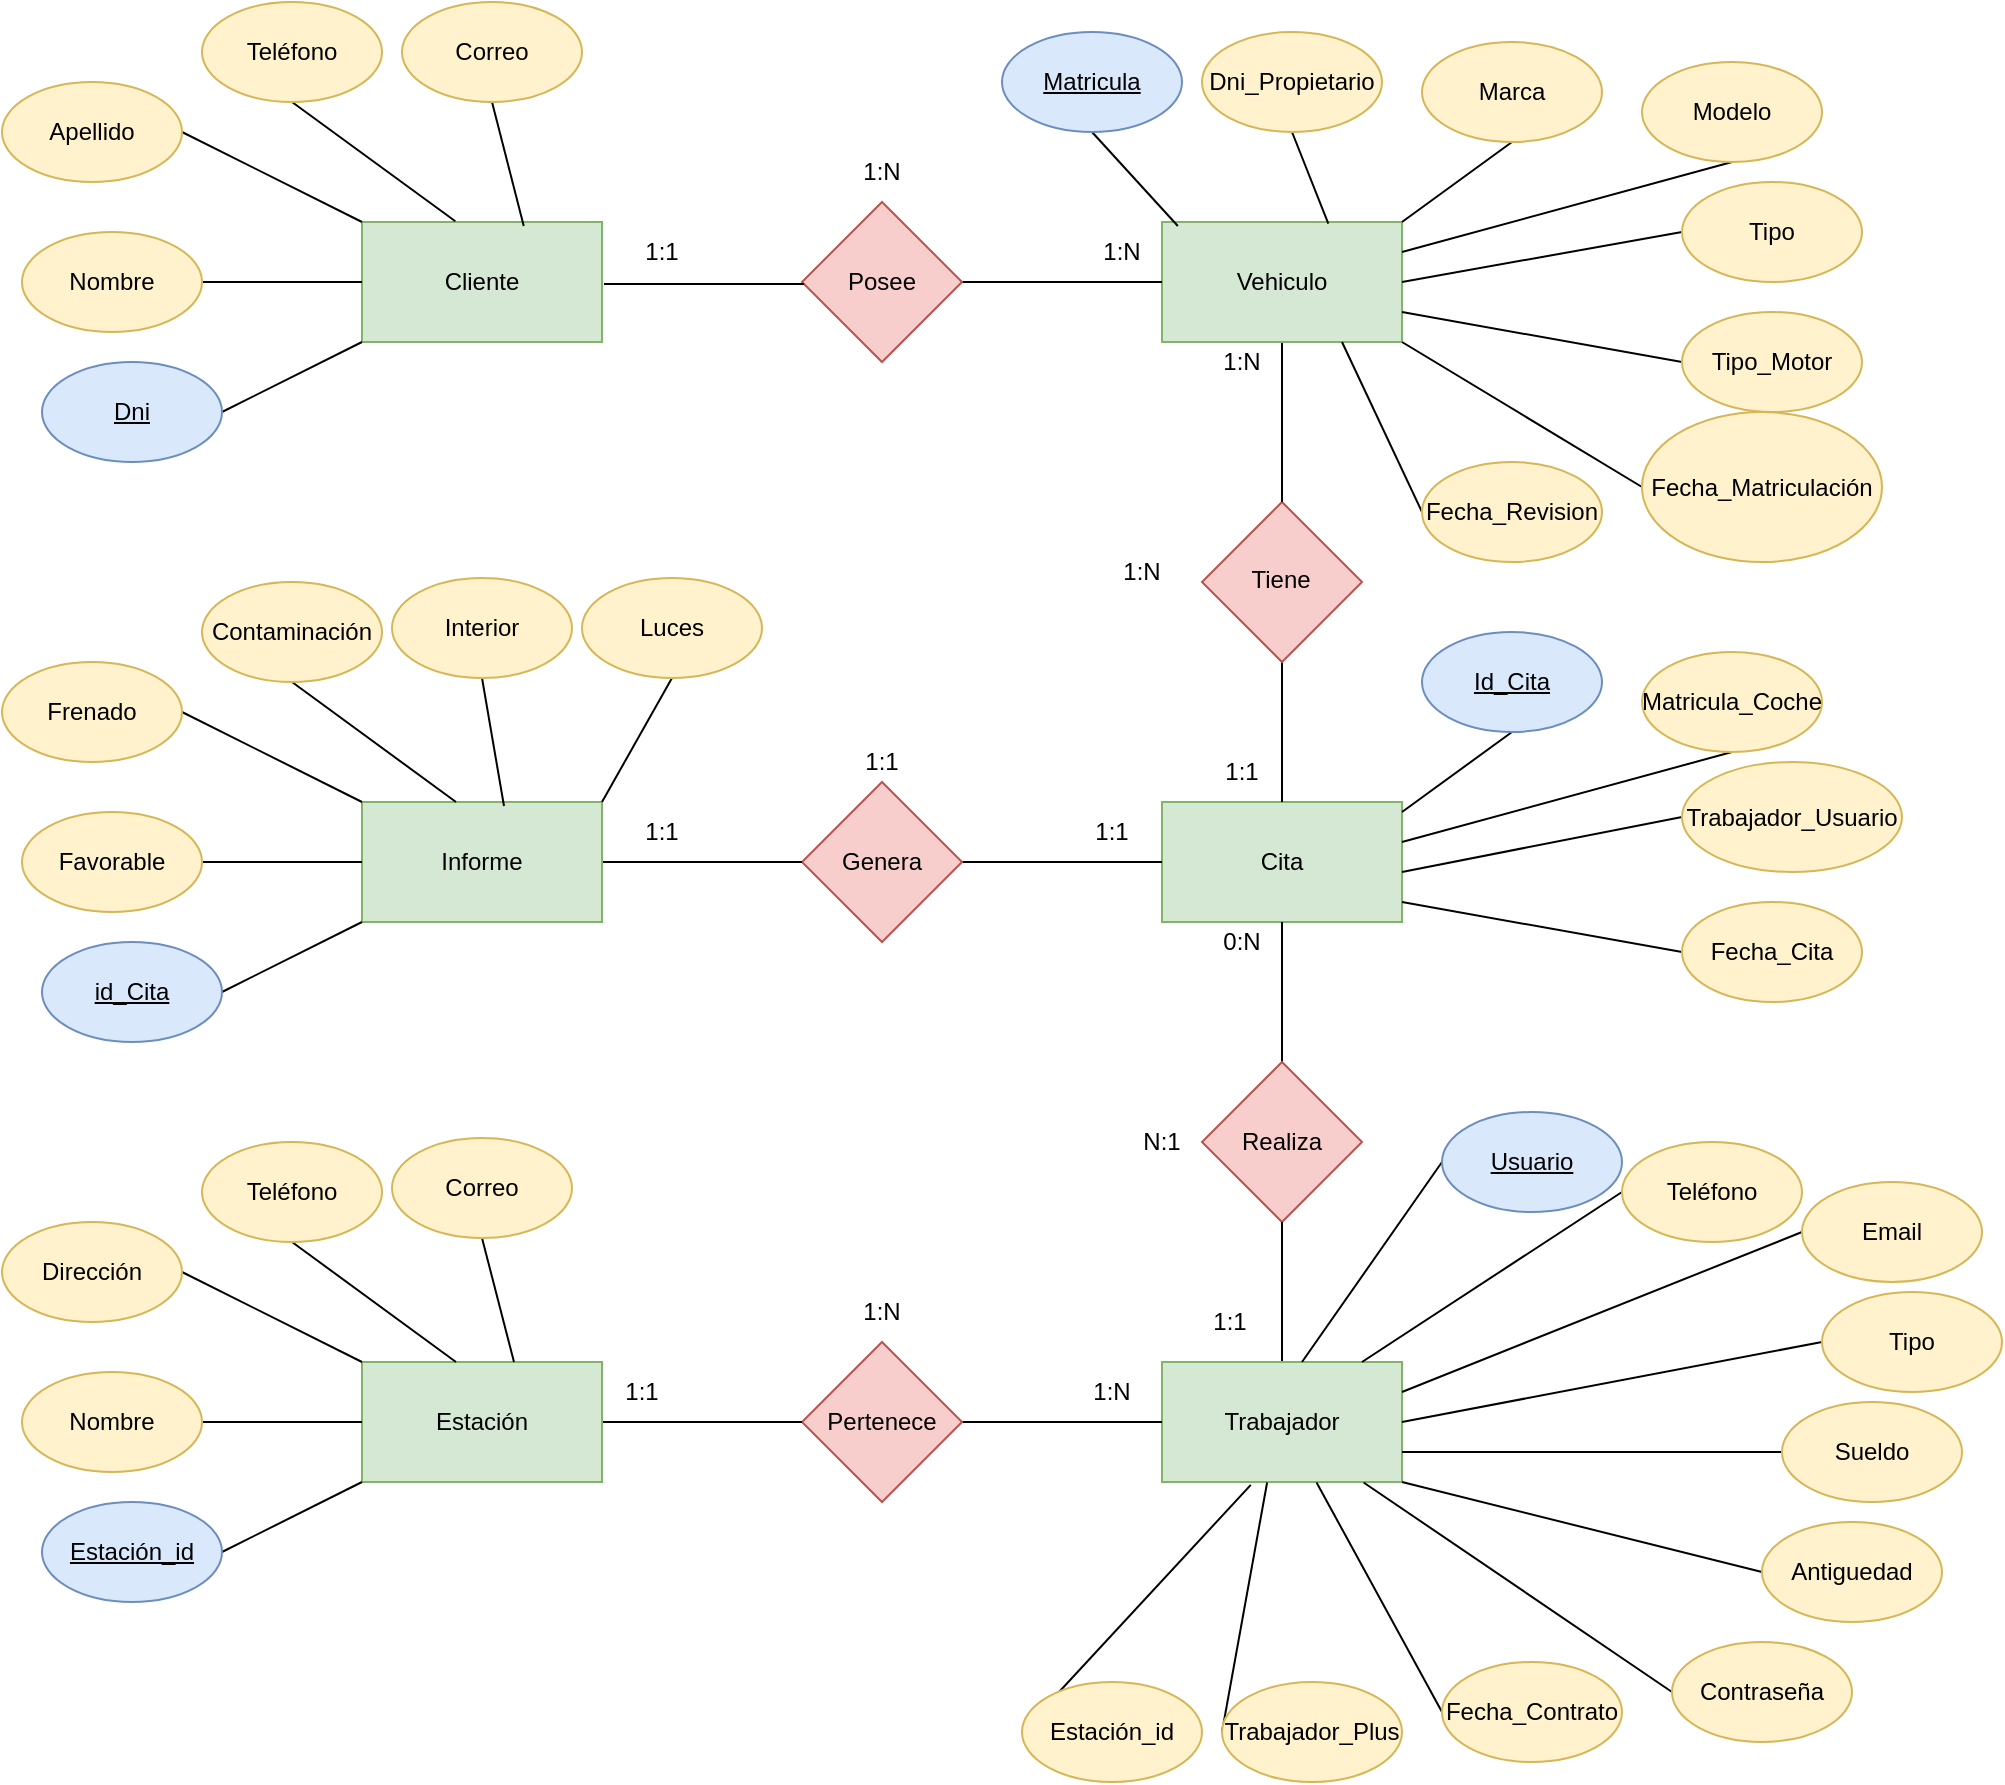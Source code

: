 <mxfile version="21.3.2">
  <diagram id="C5RBs43oDa-KdzZeNtuy" name="Page-1">
    <mxGraphModel dx="2514" dy="885" grid="1" gridSize="10" guides="1" tooltips="1" connect="1" arrows="1" fold="1" page="1" pageScale="1" pageWidth="827" pageHeight="1169" math="0" shadow="0">
      <root>
        <mxCell id="WIyWlLk6GJQsqaUBKTNV-0" />
        <mxCell id="WIyWlLk6GJQsqaUBKTNV-1" parent="WIyWlLk6GJQsqaUBKTNV-0" />
        <mxCell id="Sdt8GKnydE_bZ0nUBrRF-0" value="" style="rounded=0;whiteSpace=wrap;html=1;fillColor=#d5e8d4;strokeColor=#82b366;" vertex="1" parent="WIyWlLk6GJQsqaUBKTNV-1">
          <mxGeometry x="380" y="430" width="120" height="60" as="geometry" />
        </mxCell>
        <mxCell id="Sdt8GKnydE_bZ0nUBrRF-1" value="" style="endArrow=none;html=1;rounded=0;entryX=0.5;entryY=1;entryDx=0;entryDy=0;exitX=0.5;exitY=0;exitDx=0;exitDy=0;" edge="1" parent="WIyWlLk6GJQsqaUBKTNV-1" source="Sdt8GKnydE_bZ0nUBrRF-0" target="Sdt8GKnydE_bZ0nUBrRF-2">
          <mxGeometry width="50" height="50" relative="1" as="geometry">
            <mxPoint x="490" y="420" as="sourcePoint" />
            <mxPoint x="440" y="330" as="targetPoint" />
          </mxGeometry>
        </mxCell>
        <mxCell id="Sdt8GKnydE_bZ0nUBrRF-2" value="" style="rhombus;whiteSpace=wrap;html=1;fillColor=#f8cecc;strokeColor=#b85450;" vertex="1" parent="WIyWlLk6GJQsqaUBKTNV-1">
          <mxGeometry x="400" y="280" width="80" height="80" as="geometry" />
        </mxCell>
        <mxCell id="Sdt8GKnydE_bZ0nUBrRF-3" value="" style="endArrow=none;html=1;rounded=0;exitX=0.5;exitY=0;exitDx=0;exitDy=0;" edge="1" parent="WIyWlLk6GJQsqaUBKTNV-1" source="Sdt8GKnydE_bZ0nUBrRF-2">
          <mxGeometry width="50" height="50" relative="1" as="geometry">
            <mxPoint x="500" y="340" as="sourcePoint" />
            <mxPoint x="440" y="200" as="targetPoint" />
          </mxGeometry>
        </mxCell>
        <mxCell id="Sdt8GKnydE_bZ0nUBrRF-4" value="Tiene" style="text;html=1;align=center;verticalAlign=middle;resizable=0;points=[];autosize=1;strokeColor=none;fillColor=none;" vertex="1" parent="WIyWlLk6GJQsqaUBKTNV-1">
          <mxGeometry x="414" y="304" width="50" height="30" as="geometry" />
        </mxCell>
        <mxCell id="Sdt8GKnydE_bZ0nUBrRF-5" value="" style="rounded=0;whiteSpace=wrap;html=1;fillColor=#d5e8d4;strokeColor=#82b366;" vertex="1" parent="WIyWlLk6GJQsqaUBKTNV-1">
          <mxGeometry x="380" y="140" width="120" height="60" as="geometry" />
        </mxCell>
        <mxCell id="Sdt8GKnydE_bZ0nUBrRF-6" value="Vehiculo" style="text;html=1;strokeColor=none;fillColor=none;align=center;verticalAlign=middle;whiteSpace=wrap;rounded=0;" vertex="1" parent="WIyWlLk6GJQsqaUBKTNV-1">
          <mxGeometry x="410" y="155" width="60" height="30" as="geometry" />
        </mxCell>
        <mxCell id="Sdt8GKnydE_bZ0nUBrRF-7" value="" style="endArrow=none;html=1;rounded=0;entryX=0;entryY=0.5;entryDx=0;entryDy=0;" edge="1" parent="WIyWlLk6GJQsqaUBKTNV-1" target="Sdt8GKnydE_bZ0nUBrRF-5">
          <mxGeometry width="50" height="50" relative="1" as="geometry">
            <mxPoint x="280" y="170" as="sourcePoint" />
            <mxPoint x="430" y="290" as="targetPoint" />
          </mxGeometry>
        </mxCell>
        <mxCell id="Sdt8GKnydE_bZ0nUBrRF-8" value="" style="rounded=0;whiteSpace=wrap;html=1;fillColor=#d5e8d4;strokeColor=#82b366;" vertex="1" parent="WIyWlLk6GJQsqaUBKTNV-1">
          <mxGeometry x="-20" y="140" width="120" height="60" as="geometry" />
        </mxCell>
        <mxCell id="Sdt8GKnydE_bZ0nUBrRF-9" value="Cliente" style="text;html=1;strokeColor=none;fillColor=none;align=center;verticalAlign=middle;whiteSpace=wrap;rounded=0;" vertex="1" parent="WIyWlLk6GJQsqaUBKTNV-1">
          <mxGeometry x="10" y="155" width="60" height="30" as="geometry" />
        </mxCell>
        <mxCell id="Sdt8GKnydE_bZ0nUBrRF-10" value="Cita" style="text;html=1;strokeColor=none;fillColor=none;align=center;verticalAlign=middle;whiteSpace=wrap;rounded=0;" vertex="1" parent="WIyWlLk6GJQsqaUBKTNV-1">
          <mxGeometry x="410" y="445" width="60" height="30" as="geometry" />
        </mxCell>
        <mxCell id="Sdt8GKnydE_bZ0nUBrRF-11" value="" style="endArrow=none;html=1;rounded=0;entryX=0.5;entryY=1;entryDx=0;entryDy=0;" edge="1" parent="WIyWlLk6GJQsqaUBKTNV-1" target="Sdt8GKnydE_bZ0nUBrRF-0">
          <mxGeometry width="50" height="50" relative="1" as="geometry">
            <mxPoint x="440" y="560" as="sourcePoint" />
            <mxPoint x="430" y="290" as="targetPoint" />
          </mxGeometry>
        </mxCell>
        <mxCell id="Sdt8GKnydE_bZ0nUBrRF-12" value="Realiza" style="rhombus;whiteSpace=wrap;html=1;fillColor=#f8cecc;strokeColor=#b85450;" vertex="1" parent="WIyWlLk6GJQsqaUBKTNV-1">
          <mxGeometry x="400" y="560" width="80" height="80" as="geometry" />
        </mxCell>
        <mxCell id="Sdt8GKnydE_bZ0nUBrRF-13" value="" style="endArrow=none;html=1;rounded=0;entryX=0;entryY=0.5;entryDx=0;entryDy=0;" edge="1" parent="WIyWlLk6GJQsqaUBKTNV-1" target="Sdt8GKnydE_bZ0nUBrRF-0">
          <mxGeometry width="50" height="50" relative="1" as="geometry">
            <mxPoint x="280" y="460" as="sourcePoint" />
            <mxPoint x="430" y="400" as="targetPoint" />
          </mxGeometry>
        </mxCell>
        <mxCell id="Sdt8GKnydE_bZ0nUBrRF-14" value="" style="rhombus;whiteSpace=wrap;html=1;fillColor=#f8cecc;strokeColor=#b85450;" vertex="1" parent="WIyWlLk6GJQsqaUBKTNV-1">
          <mxGeometry x="200" y="130" width="80" height="80" as="geometry" />
        </mxCell>
        <mxCell id="Sdt8GKnydE_bZ0nUBrRF-15" value="" style="endArrow=none;html=1;rounded=0;entryX=0;entryY=0.5;entryDx=0;entryDy=0;" edge="1" parent="WIyWlLk6GJQsqaUBKTNV-1">
          <mxGeometry width="50" height="50" relative="1" as="geometry">
            <mxPoint x="101" y="171" as="sourcePoint" />
            <mxPoint x="201" y="171" as="targetPoint" />
          </mxGeometry>
        </mxCell>
        <mxCell id="Sdt8GKnydE_bZ0nUBrRF-16" value="Posee" style="text;html=1;strokeColor=none;fillColor=none;align=center;verticalAlign=middle;whiteSpace=wrap;rounded=0;" vertex="1" parent="WIyWlLk6GJQsqaUBKTNV-1">
          <mxGeometry x="210" y="155" width="60" height="30" as="geometry" />
        </mxCell>
        <mxCell id="Sdt8GKnydE_bZ0nUBrRF-17" value="Genera" style="rhombus;whiteSpace=wrap;html=1;fillColor=#f8cecc;strokeColor=#b85450;" vertex="1" parent="WIyWlLk6GJQsqaUBKTNV-1">
          <mxGeometry x="200" y="420" width="80" height="80" as="geometry" />
        </mxCell>
        <mxCell id="Sdt8GKnydE_bZ0nUBrRF-18" value="" style="endArrow=none;html=1;rounded=0;entryX=0;entryY=0.5;entryDx=0;entryDy=0;" edge="1" parent="WIyWlLk6GJQsqaUBKTNV-1">
          <mxGeometry width="50" height="50" relative="1" as="geometry">
            <mxPoint x="100" y="460" as="sourcePoint" />
            <mxPoint x="200" y="460" as="targetPoint" />
          </mxGeometry>
        </mxCell>
        <mxCell id="Sdt8GKnydE_bZ0nUBrRF-19" value="" style="rounded=0;whiteSpace=wrap;html=1;fillColor=#d5e8d4;strokeColor=#82b366;" vertex="1" parent="WIyWlLk6GJQsqaUBKTNV-1">
          <mxGeometry x="-20" y="430" width="120" height="60" as="geometry" />
        </mxCell>
        <mxCell id="Sdt8GKnydE_bZ0nUBrRF-20" value="Informe" style="text;html=1;strokeColor=none;fillColor=none;align=center;verticalAlign=middle;whiteSpace=wrap;rounded=0;" vertex="1" parent="WIyWlLk6GJQsqaUBKTNV-1">
          <mxGeometry x="10" y="445" width="60" height="30" as="geometry" />
        </mxCell>
        <mxCell id="Sdt8GKnydE_bZ0nUBrRF-21" value="" style="endArrow=none;html=1;rounded=0;entryX=0.5;entryY=1;entryDx=0;entryDy=0;" edge="1" parent="WIyWlLk6GJQsqaUBKTNV-1">
          <mxGeometry width="50" height="50" relative="1" as="geometry">
            <mxPoint x="440" y="710" as="sourcePoint" />
            <mxPoint x="440" y="640" as="targetPoint" />
          </mxGeometry>
        </mxCell>
        <mxCell id="Sdt8GKnydE_bZ0nUBrRF-22" value="Trabajador" style="rounded=0;whiteSpace=wrap;html=1;fillColor=#d5e8d4;strokeColor=#82b366;" vertex="1" parent="WIyWlLk6GJQsqaUBKTNV-1">
          <mxGeometry x="380" y="710" width="120" height="60" as="geometry" />
        </mxCell>
        <mxCell id="Sdt8GKnydE_bZ0nUBrRF-23" value="" style="endArrow=none;html=1;rounded=0;entryX=0;entryY=0.5;entryDx=0;entryDy=0;" edge="1" parent="WIyWlLk6GJQsqaUBKTNV-1">
          <mxGeometry width="50" height="50" relative="1" as="geometry">
            <mxPoint x="280" y="740" as="sourcePoint" />
            <mxPoint x="380" y="740" as="targetPoint" />
          </mxGeometry>
        </mxCell>
        <mxCell id="Sdt8GKnydE_bZ0nUBrRF-24" value="Pertenece" style="rhombus;whiteSpace=wrap;html=1;fillColor=#f8cecc;strokeColor=#b85450;" vertex="1" parent="WIyWlLk6GJQsqaUBKTNV-1">
          <mxGeometry x="200" y="700" width="80" height="80" as="geometry" />
        </mxCell>
        <mxCell id="Sdt8GKnydE_bZ0nUBrRF-25" value="" style="endArrow=none;html=1;rounded=0;entryX=0;entryY=0.5;entryDx=0;entryDy=0;" edge="1" parent="WIyWlLk6GJQsqaUBKTNV-1">
          <mxGeometry width="50" height="50" relative="1" as="geometry">
            <mxPoint x="100" y="740" as="sourcePoint" />
            <mxPoint x="200" y="740" as="targetPoint" />
          </mxGeometry>
        </mxCell>
        <mxCell id="Sdt8GKnydE_bZ0nUBrRF-26" value="" style="rounded=0;whiteSpace=wrap;html=1;fillColor=#d5e8d4;strokeColor=#82b366;" vertex="1" parent="WIyWlLk6GJQsqaUBKTNV-1">
          <mxGeometry x="-20" y="710" width="120" height="60" as="geometry" />
        </mxCell>
        <mxCell id="Sdt8GKnydE_bZ0nUBrRF-27" value="Estación" style="text;html=1;strokeColor=none;fillColor=none;align=center;verticalAlign=middle;whiteSpace=wrap;rounded=0;" vertex="1" parent="WIyWlLk6GJQsqaUBKTNV-1">
          <mxGeometry x="10" y="725" width="60" height="30" as="geometry" />
        </mxCell>
        <mxCell id="Sdt8GKnydE_bZ0nUBrRF-28" value="" style="endArrow=none;html=1;rounded=0;exitX=1;exitY=0.5;exitDx=0;exitDy=0;" edge="1" parent="WIyWlLk6GJQsqaUBKTNV-1" source="Sdt8GKnydE_bZ0nUBrRF-29">
          <mxGeometry width="50" height="50" relative="1" as="geometry">
            <mxPoint x="-70" y="250" as="sourcePoint" />
            <mxPoint x="-20" y="200" as="targetPoint" />
          </mxGeometry>
        </mxCell>
        <mxCell id="Sdt8GKnydE_bZ0nUBrRF-29" value="&lt;u&gt;Dni&lt;/u&gt;" style="ellipse;whiteSpace=wrap;html=1;fillColor=#dae8fc;strokeColor=#6c8ebf;" vertex="1" parent="WIyWlLk6GJQsqaUBKTNV-1">
          <mxGeometry x="-180" y="210" width="90" height="50" as="geometry" />
        </mxCell>
        <mxCell id="Sdt8GKnydE_bZ0nUBrRF-30" value="" style="endArrow=none;html=1;rounded=0;" edge="1" parent="WIyWlLk6GJQsqaUBKTNV-1">
          <mxGeometry width="50" height="50" relative="1" as="geometry">
            <mxPoint x="-100" y="170" as="sourcePoint" />
            <mxPoint x="-20" y="170" as="targetPoint" />
          </mxGeometry>
        </mxCell>
        <mxCell id="Sdt8GKnydE_bZ0nUBrRF-32" value="Nombre" style="ellipse;whiteSpace=wrap;html=1;fillColor=#fff2cc;strokeColor=#d6b656;" vertex="1" parent="WIyWlLk6GJQsqaUBKTNV-1">
          <mxGeometry x="-190" y="145" width="90" height="50" as="geometry" />
        </mxCell>
        <mxCell id="Sdt8GKnydE_bZ0nUBrRF-33" value="" style="endArrow=none;html=1;rounded=0;entryX=0;entryY=0;entryDx=0;entryDy=0;" edge="1" parent="WIyWlLk6GJQsqaUBKTNV-1" target="Sdt8GKnydE_bZ0nUBrRF-8">
          <mxGeometry width="50" height="50" relative="1" as="geometry">
            <mxPoint x="-110" y="95" as="sourcePoint" />
            <mxPoint x="-30" y="95" as="targetPoint" />
          </mxGeometry>
        </mxCell>
        <mxCell id="Sdt8GKnydE_bZ0nUBrRF-34" value="Apellido" style="ellipse;whiteSpace=wrap;html=1;fillColor=#fff2cc;strokeColor=#d6b656;" vertex="1" parent="WIyWlLk6GJQsqaUBKTNV-1">
          <mxGeometry x="-200" y="70" width="90" height="50" as="geometry" />
        </mxCell>
        <mxCell id="Sdt8GKnydE_bZ0nUBrRF-35" value="" style="endArrow=none;html=1;rounded=0;entryX=0.389;entryY=-0.006;entryDx=0;entryDy=0;entryPerimeter=0;exitX=0.5;exitY=1;exitDx=0;exitDy=0;" edge="1" parent="WIyWlLk6GJQsqaUBKTNV-1" source="Sdt8GKnydE_bZ0nUBrRF-36" target="Sdt8GKnydE_bZ0nUBrRF-8">
          <mxGeometry width="50" height="50" relative="1" as="geometry">
            <mxPoint x="36" y="89" as="sourcePoint" />
            <mxPoint x="116" y="89" as="targetPoint" />
          </mxGeometry>
        </mxCell>
        <mxCell id="Sdt8GKnydE_bZ0nUBrRF-36" value="Teléfono" style="ellipse;whiteSpace=wrap;html=1;fillColor=#fff2cc;strokeColor=#d6b656;" vertex="1" parent="WIyWlLk6GJQsqaUBKTNV-1">
          <mxGeometry x="-100" y="30" width="90" height="50" as="geometry" />
        </mxCell>
        <mxCell id="Sdt8GKnydE_bZ0nUBrRF-38" value="" style="endArrow=none;html=1;rounded=0;entryX=0.674;entryY=0.033;entryDx=0;entryDy=0;entryPerimeter=0;exitX=0.5;exitY=1;exitDx=0;exitDy=0;" edge="1" parent="WIyWlLk6GJQsqaUBKTNV-1" source="Sdt8GKnydE_bZ0nUBrRF-39" target="Sdt8GKnydE_bZ0nUBrRF-8">
          <mxGeometry width="50" height="50" relative="1" as="geometry">
            <mxPoint x="136" y="89" as="sourcePoint" />
            <mxPoint x="127" y="140" as="targetPoint" />
          </mxGeometry>
        </mxCell>
        <mxCell id="Sdt8GKnydE_bZ0nUBrRF-39" value="Correo" style="ellipse;whiteSpace=wrap;html=1;fillColor=#fff2cc;strokeColor=#d6b656;" vertex="1" parent="WIyWlLk6GJQsqaUBKTNV-1">
          <mxGeometry y="30" width="90" height="50" as="geometry" />
        </mxCell>
        <mxCell id="Sdt8GKnydE_bZ0nUBrRF-40" value="" style="endArrow=none;html=1;rounded=0;entryX=1;entryY=0;entryDx=0;entryDy=0;exitX=0.5;exitY=1;exitDx=0;exitDy=0;" edge="1" parent="WIyWlLk6GJQsqaUBKTNV-1" source="Sdt8GKnydE_bZ0nUBrRF-41" target="Sdt8GKnydE_bZ0nUBrRF-5">
          <mxGeometry width="50" height="50" relative="1" as="geometry">
            <mxPoint x="646" y="109" as="sourcePoint" />
            <mxPoint x="637" y="160" as="targetPoint" />
          </mxGeometry>
        </mxCell>
        <mxCell id="Sdt8GKnydE_bZ0nUBrRF-41" value="Marca" style="ellipse;whiteSpace=wrap;html=1;fillColor=#fff2cc;strokeColor=#d6b656;" vertex="1" parent="WIyWlLk6GJQsqaUBKTNV-1">
          <mxGeometry x="510" y="50" width="90" height="50" as="geometry" />
        </mxCell>
        <mxCell id="Sdt8GKnydE_bZ0nUBrRF-42" value="" style="endArrow=none;html=1;rounded=0;entryX=0.693;entryY=0.014;entryDx=0;entryDy=0;entryPerimeter=0;exitX=0.5;exitY=1;exitDx=0;exitDy=0;" edge="1" parent="WIyWlLk6GJQsqaUBKTNV-1" source="Sdt8GKnydE_bZ0nUBrRF-43" target="Sdt8GKnydE_bZ0nUBrRF-5">
          <mxGeometry width="50" height="50" relative="1" as="geometry">
            <mxPoint x="536" y="104" as="sourcePoint" />
            <mxPoint x="527" y="155" as="targetPoint" />
          </mxGeometry>
        </mxCell>
        <mxCell id="Sdt8GKnydE_bZ0nUBrRF-43" value="Dni_Propietario" style="ellipse;whiteSpace=wrap;html=1;fillColor=#fff2cc;strokeColor=#d6b656;" vertex="1" parent="WIyWlLk6GJQsqaUBKTNV-1">
          <mxGeometry x="400" y="45" width="90" height="50" as="geometry" />
        </mxCell>
        <mxCell id="Sdt8GKnydE_bZ0nUBrRF-45" value="" style="endArrow=none;html=1;rounded=0;entryX=0.066;entryY=0.033;entryDx=0;entryDy=0;entryPerimeter=0;exitX=0.5;exitY=1;exitDx=0;exitDy=0;" edge="1" parent="WIyWlLk6GJQsqaUBKTNV-1" source="Sdt8GKnydE_bZ0nUBrRF-46" target="Sdt8GKnydE_bZ0nUBrRF-5">
          <mxGeometry width="50" height="50" relative="1" as="geometry">
            <mxPoint x="436" y="104" as="sourcePoint" />
            <mxPoint x="427" y="155" as="targetPoint" />
          </mxGeometry>
        </mxCell>
        <mxCell id="Sdt8GKnydE_bZ0nUBrRF-46" value="&lt;u&gt;Matricula&lt;/u&gt;" style="ellipse;whiteSpace=wrap;html=1;fillColor=#dae8fc;strokeColor=#6c8ebf;" vertex="1" parent="WIyWlLk6GJQsqaUBKTNV-1">
          <mxGeometry x="300" y="45" width="90" height="50" as="geometry" />
        </mxCell>
        <mxCell id="Sdt8GKnydE_bZ0nUBrRF-47" value="" style="endArrow=none;html=1;rounded=0;entryX=1;entryY=0.25;entryDx=0;entryDy=0;exitX=0.5;exitY=1;exitDx=0;exitDy=0;" edge="1" parent="WIyWlLk6GJQsqaUBKTNV-1" source="Sdt8GKnydE_bZ0nUBrRF-48" target="Sdt8GKnydE_bZ0nUBrRF-5">
          <mxGeometry width="50" height="50" relative="1" as="geometry">
            <mxPoint x="756" y="119" as="sourcePoint" />
            <mxPoint x="747" y="170" as="targetPoint" />
          </mxGeometry>
        </mxCell>
        <mxCell id="Sdt8GKnydE_bZ0nUBrRF-48" value="Modelo" style="ellipse;whiteSpace=wrap;html=1;fillColor=#fff2cc;strokeColor=#d6b656;" vertex="1" parent="WIyWlLk6GJQsqaUBKTNV-1">
          <mxGeometry x="620" y="60" width="90" height="50" as="geometry" />
        </mxCell>
        <mxCell id="Sdt8GKnydE_bZ0nUBrRF-49" value="" style="endArrow=none;html=1;rounded=0;entryX=1;entryY=0.5;entryDx=0;entryDy=0;exitX=0;exitY=0.5;exitDx=0;exitDy=0;" edge="1" parent="WIyWlLk6GJQsqaUBKTNV-1" source="Sdt8GKnydE_bZ0nUBrRF-50" target="Sdt8GKnydE_bZ0nUBrRF-5">
          <mxGeometry width="50" height="50" relative="1" as="geometry">
            <mxPoint x="776" y="179" as="sourcePoint" />
            <mxPoint x="767" y="230" as="targetPoint" />
          </mxGeometry>
        </mxCell>
        <mxCell id="Sdt8GKnydE_bZ0nUBrRF-50" value="Tipo" style="ellipse;whiteSpace=wrap;html=1;fillColor=#fff2cc;strokeColor=#d6b656;" vertex="1" parent="WIyWlLk6GJQsqaUBKTNV-1">
          <mxGeometry x="640" y="120" width="90" height="50" as="geometry" />
        </mxCell>
        <mxCell id="Sdt8GKnydE_bZ0nUBrRF-51" value="" style="endArrow=none;html=1;rounded=0;entryX=1;entryY=0.75;entryDx=0;entryDy=0;exitX=0;exitY=0.5;exitDx=0;exitDy=0;" edge="1" parent="WIyWlLk6GJQsqaUBKTNV-1" source="Sdt8GKnydE_bZ0nUBrRF-52" target="Sdt8GKnydE_bZ0nUBrRF-5">
          <mxGeometry width="50" height="50" relative="1" as="geometry">
            <mxPoint x="776" y="244" as="sourcePoint" />
            <mxPoint x="500" y="235" as="targetPoint" />
          </mxGeometry>
        </mxCell>
        <mxCell id="Sdt8GKnydE_bZ0nUBrRF-52" value="Tipo_Motor" style="ellipse;whiteSpace=wrap;html=1;fillColor=#fff2cc;strokeColor=#d6b656;" vertex="1" parent="WIyWlLk6GJQsqaUBKTNV-1">
          <mxGeometry x="640" y="185" width="90" height="50" as="geometry" />
        </mxCell>
        <mxCell id="Sdt8GKnydE_bZ0nUBrRF-53" value="" style="endArrow=none;html=1;rounded=0;entryX=1;entryY=1;entryDx=0;entryDy=0;exitX=0;exitY=0.5;exitDx=0;exitDy=0;" edge="1" parent="WIyWlLk6GJQsqaUBKTNV-1" source="Sdt8GKnydE_bZ0nUBrRF-54" target="Sdt8GKnydE_bZ0nUBrRF-5">
          <mxGeometry width="50" height="50" relative="1" as="geometry">
            <mxPoint x="696" y="294" as="sourcePoint" />
            <mxPoint x="420" y="285" as="targetPoint" />
          </mxGeometry>
        </mxCell>
        <mxCell id="Sdt8GKnydE_bZ0nUBrRF-54" value="Fecha_Matriculación" style="ellipse;whiteSpace=wrap;html=1;fillColor=#fff2cc;strokeColor=#d6b656;" vertex="1" parent="WIyWlLk6GJQsqaUBKTNV-1">
          <mxGeometry x="620" y="235" width="120" height="75" as="geometry" />
        </mxCell>
        <mxCell id="Sdt8GKnydE_bZ0nUBrRF-55" value="" style="endArrow=none;html=1;rounded=0;entryX=0.75;entryY=1;entryDx=0;entryDy=0;exitX=0;exitY=0.5;exitDx=0;exitDy=0;" edge="1" parent="WIyWlLk6GJQsqaUBKTNV-1" source="Sdt8GKnydE_bZ0nUBrRF-56" target="Sdt8GKnydE_bZ0nUBrRF-5">
          <mxGeometry width="50" height="50" relative="1" as="geometry">
            <mxPoint x="606" y="319" as="sourcePoint" />
            <mxPoint x="330" y="310" as="targetPoint" />
          </mxGeometry>
        </mxCell>
        <mxCell id="Sdt8GKnydE_bZ0nUBrRF-56" value="Fecha_Revision" style="ellipse;whiteSpace=wrap;html=1;fillColor=#fff2cc;strokeColor=#d6b656;" vertex="1" parent="WIyWlLk6GJQsqaUBKTNV-1">
          <mxGeometry x="510" y="260" width="90" height="50" as="geometry" />
        </mxCell>
        <mxCell id="Sdt8GKnydE_bZ0nUBrRF-57" value="" style="endArrow=none;html=1;rounded=0;entryX=1;entryY=0.5;entryDx=0;entryDy=0;exitX=0;exitY=0.5;exitDx=0;exitDy=0;" edge="1" parent="WIyWlLk6GJQsqaUBKTNV-1" source="Sdt8GKnydE_bZ0nUBrRF-58">
          <mxGeometry width="50" height="50" relative="1" as="geometry">
            <mxPoint x="726" y="719" as="sourcePoint" />
            <mxPoint x="450" y="710" as="targetPoint" />
          </mxGeometry>
        </mxCell>
        <mxCell id="Sdt8GKnydE_bZ0nUBrRF-58" value="&lt;u&gt;Usuario&lt;/u&gt;" style="ellipse;whiteSpace=wrap;html=1;fillColor=#dae8fc;strokeColor=#6c8ebf;" vertex="1" parent="WIyWlLk6GJQsqaUBKTNV-1">
          <mxGeometry x="520" y="585" width="90" height="50" as="geometry" />
        </mxCell>
        <mxCell id="Sdt8GKnydE_bZ0nUBrRF-59" value="" style="endArrow=none;html=1;rounded=0;entryX=1;entryY=0.5;entryDx=0;entryDy=0;exitX=0;exitY=0.5;exitDx=0;exitDy=0;" edge="1" parent="WIyWlLk6GJQsqaUBKTNV-1" source="Sdt8GKnydE_bZ0nUBrRF-60">
          <mxGeometry width="50" height="50" relative="1" as="geometry">
            <mxPoint x="756" y="719" as="sourcePoint" />
            <mxPoint x="480" y="710" as="targetPoint" />
          </mxGeometry>
        </mxCell>
        <mxCell id="Sdt8GKnydE_bZ0nUBrRF-60" value="Teléfono" style="ellipse;whiteSpace=wrap;html=1;fillColor=#fff2cc;strokeColor=#d6b656;" vertex="1" parent="WIyWlLk6GJQsqaUBKTNV-1">
          <mxGeometry x="610" y="600" width="90" height="50" as="geometry" />
        </mxCell>
        <mxCell id="Sdt8GKnydE_bZ0nUBrRF-61" value="" style="endArrow=none;html=1;rounded=0;entryX=1;entryY=0.25;entryDx=0;entryDy=0;exitX=0;exitY=0.5;exitDx=0;exitDy=0;" edge="1" parent="WIyWlLk6GJQsqaUBKTNV-1" source="Sdt8GKnydE_bZ0nUBrRF-62" target="Sdt8GKnydE_bZ0nUBrRF-22">
          <mxGeometry width="50" height="50" relative="1" as="geometry">
            <mxPoint x="816" y="764" as="sourcePoint" />
            <mxPoint x="540" y="755" as="targetPoint" />
          </mxGeometry>
        </mxCell>
        <mxCell id="Sdt8GKnydE_bZ0nUBrRF-62" value="Email" style="ellipse;whiteSpace=wrap;html=1;fillColor=#fff2cc;strokeColor=#d6b656;" vertex="1" parent="WIyWlLk6GJQsqaUBKTNV-1">
          <mxGeometry x="700" y="620" width="90" height="50" as="geometry" />
        </mxCell>
        <mxCell id="Sdt8GKnydE_bZ0nUBrRF-63" value="" style="endArrow=none;html=1;rounded=0;entryX=1;entryY=0.5;entryDx=0;entryDy=0;exitX=0;exitY=0.5;exitDx=0;exitDy=0;" edge="1" parent="WIyWlLk6GJQsqaUBKTNV-1" source="Sdt8GKnydE_bZ0nUBrRF-64" target="Sdt8GKnydE_bZ0nUBrRF-22">
          <mxGeometry width="50" height="50" relative="1" as="geometry">
            <mxPoint x="816" y="829" as="sourcePoint" />
            <mxPoint x="500" y="790" as="targetPoint" />
          </mxGeometry>
        </mxCell>
        <mxCell id="Sdt8GKnydE_bZ0nUBrRF-64" value="Tipo" style="ellipse;whiteSpace=wrap;html=1;fillColor=#fff2cc;strokeColor=#d6b656;" vertex="1" parent="WIyWlLk6GJQsqaUBKTNV-1">
          <mxGeometry x="710" y="675" width="90" height="50" as="geometry" />
        </mxCell>
        <mxCell id="Sdt8GKnydE_bZ0nUBrRF-65" value="" style="endArrow=none;html=1;rounded=0;entryX=1;entryY=0.75;entryDx=0;entryDy=0;exitX=0;exitY=0.5;exitDx=0;exitDy=0;" edge="1" parent="WIyWlLk6GJQsqaUBKTNV-1" source="Sdt8GKnydE_bZ0nUBrRF-66" target="Sdt8GKnydE_bZ0nUBrRF-22">
          <mxGeometry width="50" height="50" relative="1" as="geometry">
            <mxPoint x="816" y="899" as="sourcePoint" />
            <mxPoint x="500" y="860" as="targetPoint" />
          </mxGeometry>
        </mxCell>
        <mxCell id="Sdt8GKnydE_bZ0nUBrRF-66" value="Sueldo" style="ellipse;whiteSpace=wrap;html=1;fillColor=#fff2cc;strokeColor=#d6b656;" vertex="1" parent="WIyWlLk6GJQsqaUBKTNV-1">
          <mxGeometry x="690" y="730" width="90" height="50" as="geometry" />
        </mxCell>
        <mxCell id="Sdt8GKnydE_bZ0nUBrRF-67" value="" style="endArrow=none;html=1;rounded=0;entryX=1;entryY=1;entryDx=0;entryDy=0;exitX=0;exitY=0.5;exitDx=0;exitDy=0;" edge="1" parent="WIyWlLk6GJQsqaUBKTNV-1" source="Sdt8GKnydE_bZ0nUBrRF-68" target="Sdt8GKnydE_bZ0nUBrRF-22">
          <mxGeometry width="50" height="50" relative="1" as="geometry">
            <mxPoint x="816" y="959" as="sourcePoint" />
            <mxPoint x="500" y="920" as="targetPoint" />
          </mxGeometry>
        </mxCell>
        <mxCell id="Sdt8GKnydE_bZ0nUBrRF-68" value="Antiguedad" style="ellipse;whiteSpace=wrap;html=1;fillColor=#fff2cc;strokeColor=#d6b656;" vertex="1" parent="WIyWlLk6GJQsqaUBKTNV-1">
          <mxGeometry x="680" y="790" width="90" height="50" as="geometry" />
        </mxCell>
        <mxCell id="Sdt8GKnydE_bZ0nUBrRF-69" value="" style="endArrow=none;html=1;rounded=0;entryX=0.84;entryY=1.004;entryDx=0;entryDy=0;exitX=0;exitY=0.5;exitDx=0;exitDy=0;entryPerimeter=0;" edge="1" parent="WIyWlLk6GJQsqaUBKTNV-1" source="Sdt8GKnydE_bZ0nUBrRF-70" target="Sdt8GKnydE_bZ0nUBrRF-22">
          <mxGeometry width="50" height="50" relative="1" as="geometry">
            <mxPoint x="766" y="1039" as="sourcePoint" />
            <mxPoint x="450" y="1000" as="targetPoint" />
          </mxGeometry>
        </mxCell>
        <mxCell id="Sdt8GKnydE_bZ0nUBrRF-70" value="Contraseña" style="ellipse;whiteSpace=wrap;html=1;fillColor=#fff2cc;strokeColor=#d6b656;" vertex="1" parent="WIyWlLk6GJQsqaUBKTNV-1">
          <mxGeometry x="635" y="850" width="90" height="50" as="geometry" />
        </mxCell>
        <mxCell id="Sdt8GKnydE_bZ0nUBrRF-71" value="" style="endArrow=none;html=1;rounded=0;entryX=0.644;entryY=1.004;entryDx=0;entryDy=0;exitX=0;exitY=0.5;exitDx=0;exitDy=0;entryPerimeter=0;" edge="1" parent="WIyWlLk6GJQsqaUBKTNV-1" source="Sdt8GKnydE_bZ0nUBrRF-72" target="Sdt8GKnydE_bZ0nUBrRF-22">
          <mxGeometry width="50" height="50" relative="1" as="geometry">
            <mxPoint x="756" y="1099" as="sourcePoint" />
            <mxPoint x="440" y="1060" as="targetPoint" />
          </mxGeometry>
        </mxCell>
        <mxCell id="Sdt8GKnydE_bZ0nUBrRF-72" value="Fecha_Contrato" style="ellipse;whiteSpace=wrap;html=1;fillColor=#fff2cc;strokeColor=#d6b656;" vertex="1" parent="WIyWlLk6GJQsqaUBKTNV-1">
          <mxGeometry x="520" y="860" width="90" height="50" as="geometry" />
        </mxCell>
        <mxCell id="Sdt8GKnydE_bZ0nUBrRF-73" value="" style="endArrow=none;html=1;rounded=0;entryX=0.438;entryY=1.004;entryDx=0;entryDy=0;exitX=0;exitY=0.5;exitDx=0;exitDy=0;entryPerimeter=0;" edge="1" parent="WIyWlLk6GJQsqaUBKTNV-1" source="Sdt8GKnydE_bZ0nUBrRF-74" target="Sdt8GKnydE_bZ0nUBrRF-22">
          <mxGeometry width="50" height="50" relative="1" as="geometry">
            <mxPoint x="696" y="1129" as="sourcePoint" />
            <mxPoint x="380" y="1090" as="targetPoint" />
          </mxGeometry>
        </mxCell>
        <mxCell id="Sdt8GKnydE_bZ0nUBrRF-74" value="Trabajador_Plus" style="ellipse;whiteSpace=wrap;html=1;fillColor=#fff2cc;strokeColor=#d6b656;" vertex="1" parent="WIyWlLk6GJQsqaUBKTNV-1">
          <mxGeometry x="410" y="870" width="90" height="50" as="geometry" />
        </mxCell>
        <mxCell id="Sdt8GKnydE_bZ0nUBrRF-75" value="" style="endArrow=none;html=1;rounded=0;entryX=0.37;entryY=1.024;entryDx=0;entryDy=0;exitX=0;exitY=0.5;exitDx=0;exitDy=0;entryPerimeter=0;" edge="1" parent="WIyWlLk6GJQsqaUBKTNV-1" source="Sdt8GKnydE_bZ0nUBrRF-76" target="Sdt8GKnydE_bZ0nUBrRF-22">
          <mxGeometry width="50" height="50" relative="1" as="geometry">
            <mxPoint x="546" y="1149" as="sourcePoint" />
            <mxPoint x="230" y="1110" as="targetPoint" />
          </mxGeometry>
        </mxCell>
        <mxCell id="Sdt8GKnydE_bZ0nUBrRF-76" value="Estación_id" style="ellipse;whiteSpace=wrap;html=1;fillColor=#fff2cc;strokeColor=#d6b656;" vertex="1" parent="WIyWlLk6GJQsqaUBKTNV-1">
          <mxGeometry x="310" y="870" width="90" height="50" as="geometry" />
        </mxCell>
        <mxCell id="Sdt8GKnydE_bZ0nUBrRF-79" value="" style="endArrow=none;html=1;rounded=0;exitX=1;exitY=0.5;exitDx=0;exitDy=0;" edge="1" parent="WIyWlLk6GJQsqaUBKTNV-1" source="Sdt8GKnydE_bZ0nUBrRF-80">
          <mxGeometry width="50" height="50" relative="1" as="geometry">
            <mxPoint x="-70" y="540" as="sourcePoint" />
            <mxPoint x="-20" y="490" as="targetPoint" />
          </mxGeometry>
        </mxCell>
        <mxCell id="Sdt8GKnydE_bZ0nUBrRF-80" value="&lt;u&gt;id_Cita&lt;/u&gt;" style="ellipse;whiteSpace=wrap;html=1;fillColor=#dae8fc;strokeColor=#6c8ebf;" vertex="1" parent="WIyWlLk6GJQsqaUBKTNV-1">
          <mxGeometry x="-180" y="500" width="90" height="50" as="geometry" />
        </mxCell>
        <mxCell id="Sdt8GKnydE_bZ0nUBrRF-81" value="" style="endArrow=none;html=1;rounded=0;" edge="1" parent="WIyWlLk6GJQsqaUBKTNV-1">
          <mxGeometry width="50" height="50" relative="1" as="geometry">
            <mxPoint x="-100" y="460" as="sourcePoint" />
            <mxPoint x="-20" y="460" as="targetPoint" />
          </mxGeometry>
        </mxCell>
        <mxCell id="Sdt8GKnydE_bZ0nUBrRF-82" value="Favorable" style="ellipse;whiteSpace=wrap;html=1;fillColor=#fff2cc;strokeColor=#d6b656;" vertex="1" parent="WIyWlLk6GJQsqaUBKTNV-1">
          <mxGeometry x="-190" y="435" width="90" height="50" as="geometry" />
        </mxCell>
        <mxCell id="Sdt8GKnydE_bZ0nUBrRF-83" value="" style="endArrow=none;html=1;rounded=0;entryX=0;entryY=0;entryDx=0;entryDy=0;" edge="1" parent="WIyWlLk6GJQsqaUBKTNV-1">
          <mxGeometry width="50" height="50" relative="1" as="geometry">
            <mxPoint x="-110" y="385" as="sourcePoint" />
            <mxPoint x="-20" y="430" as="targetPoint" />
          </mxGeometry>
        </mxCell>
        <mxCell id="Sdt8GKnydE_bZ0nUBrRF-84" value="Frenado" style="ellipse;whiteSpace=wrap;html=1;fillColor=#fff2cc;strokeColor=#d6b656;" vertex="1" parent="WIyWlLk6GJQsqaUBKTNV-1">
          <mxGeometry x="-200" y="360" width="90" height="50" as="geometry" />
        </mxCell>
        <mxCell id="Sdt8GKnydE_bZ0nUBrRF-85" value="" style="endArrow=none;html=1;rounded=0;entryX=0.389;entryY=-0.006;entryDx=0;entryDy=0;entryPerimeter=0;exitX=0.5;exitY=1;exitDx=0;exitDy=0;" edge="1" parent="WIyWlLk6GJQsqaUBKTNV-1" source="Sdt8GKnydE_bZ0nUBrRF-86">
          <mxGeometry width="50" height="50" relative="1" as="geometry">
            <mxPoint x="36" y="379" as="sourcePoint" />
            <mxPoint x="27" y="430" as="targetPoint" />
          </mxGeometry>
        </mxCell>
        <mxCell id="Sdt8GKnydE_bZ0nUBrRF-86" value="Contaminación" style="ellipse;whiteSpace=wrap;html=1;fillColor=#fff2cc;strokeColor=#d6b656;" vertex="1" parent="WIyWlLk6GJQsqaUBKTNV-1">
          <mxGeometry x="-100" y="320" width="90" height="50" as="geometry" />
        </mxCell>
        <mxCell id="Sdt8GKnydE_bZ0nUBrRF-87" value="" style="endArrow=none;html=1;rounded=0;entryX=0.674;entryY=0.033;entryDx=0;entryDy=0;entryPerimeter=0;exitX=0.5;exitY=1;exitDx=0;exitDy=0;" edge="1" parent="WIyWlLk6GJQsqaUBKTNV-1" source="Sdt8GKnydE_bZ0nUBrRF-88">
          <mxGeometry width="50" height="50" relative="1" as="geometry">
            <mxPoint x="126" y="379" as="sourcePoint" />
            <mxPoint x="51" y="432" as="targetPoint" />
          </mxGeometry>
        </mxCell>
        <mxCell id="Sdt8GKnydE_bZ0nUBrRF-88" value="Interior" style="ellipse;whiteSpace=wrap;html=1;fillColor=#fff2cc;strokeColor=#d6b656;" vertex="1" parent="WIyWlLk6GJQsqaUBKTNV-1">
          <mxGeometry x="-5" y="318" width="90" height="50" as="geometry" />
        </mxCell>
        <mxCell id="Sdt8GKnydE_bZ0nUBrRF-89" value="" style="endArrow=none;html=1;rounded=0;entryX=1;entryY=0;entryDx=0;entryDy=0;exitX=0.5;exitY=1;exitDx=0;exitDy=0;" edge="1" parent="WIyWlLk6GJQsqaUBKTNV-1" source="Sdt8GKnydE_bZ0nUBrRF-90" target="Sdt8GKnydE_bZ0nUBrRF-19">
          <mxGeometry width="50" height="50" relative="1" as="geometry">
            <mxPoint x="226" y="377" as="sourcePoint" />
            <mxPoint x="151" y="430" as="targetPoint" />
          </mxGeometry>
        </mxCell>
        <mxCell id="Sdt8GKnydE_bZ0nUBrRF-90" value="Luces" style="ellipse;whiteSpace=wrap;html=1;fillColor=#fff2cc;strokeColor=#d6b656;" vertex="1" parent="WIyWlLk6GJQsqaUBKTNV-1">
          <mxGeometry x="90" y="318" width="90" height="50" as="geometry" />
        </mxCell>
        <mxCell id="Sdt8GKnydE_bZ0nUBrRF-91" value="" style="endArrow=none;html=1;rounded=0;exitX=1;exitY=0.5;exitDx=0;exitDy=0;" edge="1" parent="WIyWlLk6GJQsqaUBKTNV-1" source="Sdt8GKnydE_bZ0nUBrRF-92">
          <mxGeometry width="50" height="50" relative="1" as="geometry">
            <mxPoint x="-70" y="820" as="sourcePoint" />
            <mxPoint x="-20" y="770" as="targetPoint" />
          </mxGeometry>
        </mxCell>
        <mxCell id="Sdt8GKnydE_bZ0nUBrRF-92" value="&lt;u&gt;Estación_id&lt;/u&gt;" style="ellipse;whiteSpace=wrap;html=1;fillColor=#dae8fc;strokeColor=#6c8ebf;" vertex="1" parent="WIyWlLk6GJQsqaUBKTNV-1">
          <mxGeometry x="-180" y="780" width="90" height="50" as="geometry" />
        </mxCell>
        <mxCell id="Sdt8GKnydE_bZ0nUBrRF-93" value="" style="endArrow=none;html=1;rounded=0;" edge="1" parent="WIyWlLk6GJQsqaUBKTNV-1">
          <mxGeometry width="50" height="50" relative="1" as="geometry">
            <mxPoint x="-100" y="740" as="sourcePoint" />
            <mxPoint x="-20" y="740" as="targetPoint" />
          </mxGeometry>
        </mxCell>
        <mxCell id="Sdt8GKnydE_bZ0nUBrRF-94" value="Nombre" style="ellipse;whiteSpace=wrap;html=1;fillColor=#fff2cc;strokeColor=#d6b656;" vertex="1" parent="WIyWlLk6GJQsqaUBKTNV-1">
          <mxGeometry x="-190" y="715" width="90" height="50" as="geometry" />
        </mxCell>
        <mxCell id="Sdt8GKnydE_bZ0nUBrRF-95" value="" style="endArrow=none;html=1;rounded=0;entryX=0;entryY=0;entryDx=0;entryDy=0;" edge="1" parent="WIyWlLk6GJQsqaUBKTNV-1">
          <mxGeometry width="50" height="50" relative="1" as="geometry">
            <mxPoint x="-110" y="665" as="sourcePoint" />
            <mxPoint x="-20" y="710" as="targetPoint" />
          </mxGeometry>
        </mxCell>
        <mxCell id="Sdt8GKnydE_bZ0nUBrRF-96" value="Dirección" style="ellipse;whiteSpace=wrap;html=1;fillColor=#fff2cc;strokeColor=#d6b656;" vertex="1" parent="WIyWlLk6GJQsqaUBKTNV-1">
          <mxGeometry x="-200" y="640" width="90" height="50" as="geometry" />
        </mxCell>
        <mxCell id="Sdt8GKnydE_bZ0nUBrRF-97" value="" style="endArrow=none;html=1;rounded=0;entryX=0.389;entryY=-0.006;entryDx=0;entryDy=0;entryPerimeter=0;exitX=0.5;exitY=1;exitDx=0;exitDy=0;" edge="1" parent="WIyWlLk6GJQsqaUBKTNV-1" source="Sdt8GKnydE_bZ0nUBrRF-98">
          <mxGeometry width="50" height="50" relative="1" as="geometry">
            <mxPoint x="36" y="659" as="sourcePoint" />
            <mxPoint x="27" y="710" as="targetPoint" />
          </mxGeometry>
        </mxCell>
        <mxCell id="Sdt8GKnydE_bZ0nUBrRF-98" value="Teléfono" style="ellipse;whiteSpace=wrap;html=1;fillColor=#fff2cc;strokeColor=#d6b656;" vertex="1" parent="WIyWlLk6GJQsqaUBKTNV-1">
          <mxGeometry x="-100" y="600" width="90" height="50" as="geometry" />
        </mxCell>
        <mxCell id="Sdt8GKnydE_bZ0nUBrRF-99" value="" style="endArrow=none;html=1;rounded=0;entryX=0.674;entryY=0.033;entryDx=0;entryDy=0;entryPerimeter=0;exitX=0.5;exitY=1;exitDx=0;exitDy=0;" edge="1" parent="WIyWlLk6GJQsqaUBKTNV-1" source="Sdt8GKnydE_bZ0nUBrRF-100">
          <mxGeometry width="50" height="50" relative="1" as="geometry">
            <mxPoint x="131" y="657" as="sourcePoint" />
            <mxPoint x="56" y="710" as="targetPoint" />
          </mxGeometry>
        </mxCell>
        <mxCell id="Sdt8GKnydE_bZ0nUBrRF-100" value="Correo" style="ellipse;whiteSpace=wrap;html=1;fillColor=#fff2cc;strokeColor=#d6b656;" vertex="1" parent="WIyWlLk6GJQsqaUBKTNV-1">
          <mxGeometry x="-5" y="598" width="90" height="50" as="geometry" />
        </mxCell>
        <mxCell id="Sdt8GKnydE_bZ0nUBrRF-101" value="" style="endArrow=none;html=1;rounded=0;entryX=1;entryY=0;entryDx=0;entryDy=0;exitX=0.5;exitY=1;exitDx=0;exitDy=0;" edge="1" parent="WIyWlLk6GJQsqaUBKTNV-1" source="Sdt8GKnydE_bZ0nUBrRF-102">
          <mxGeometry width="50" height="50" relative="1" as="geometry">
            <mxPoint x="646" y="404" as="sourcePoint" />
            <mxPoint x="500" y="435" as="targetPoint" />
          </mxGeometry>
        </mxCell>
        <mxCell id="Sdt8GKnydE_bZ0nUBrRF-102" value="&lt;u&gt;Id_Cita&lt;/u&gt;" style="ellipse;whiteSpace=wrap;html=1;fillColor=#dae8fc;strokeColor=#6c8ebf;" vertex="1" parent="WIyWlLk6GJQsqaUBKTNV-1">
          <mxGeometry x="510" y="345" width="90" height="50" as="geometry" />
        </mxCell>
        <mxCell id="Sdt8GKnydE_bZ0nUBrRF-103" value="" style="endArrow=none;html=1;rounded=0;entryX=1;entryY=0.25;entryDx=0;entryDy=0;exitX=0.5;exitY=1;exitDx=0;exitDy=0;" edge="1" parent="WIyWlLk6GJQsqaUBKTNV-1" source="Sdt8GKnydE_bZ0nUBrRF-104">
          <mxGeometry width="50" height="50" relative="1" as="geometry">
            <mxPoint x="756" y="414" as="sourcePoint" />
            <mxPoint x="500" y="450" as="targetPoint" />
          </mxGeometry>
        </mxCell>
        <mxCell id="Sdt8GKnydE_bZ0nUBrRF-104" value="Matricula_Coche" style="ellipse;whiteSpace=wrap;html=1;fillColor=#fff2cc;strokeColor=#d6b656;" vertex="1" parent="WIyWlLk6GJQsqaUBKTNV-1">
          <mxGeometry x="620" y="355" width="90" height="50" as="geometry" />
        </mxCell>
        <mxCell id="Sdt8GKnydE_bZ0nUBrRF-105" value="" style="endArrow=none;html=1;rounded=0;entryX=1;entryY=0.5;entryDx=0;entryDy=0;exitX=0;exitY=0.5;exitDx=0;exitDy=0;" edge="1" parent="WIyWlLk6GJQsqaUBKTNV-1" source="Sdt8GKnydE_bZ0nUBrRF-106">
          <mxGeometry width="50" height="50" relative="1" as="geometry">
            <mxPoint x="776" y="474" as="sourcePoint" />
            <mxPoint x="500" y="465" as="targetPoint" />
          </mxGeometry>
        </mxCell>
        <mxCell id="Sdt8GKnydE_bZ0nUBrRF-106" value="Trabajador_Usuario" style="ellipse;whiteSpace=wrap;html=1;fillColor=#fff2cc;strokeColor=#d6b656;" vertex="1" parent="WIyWlLk6GJQsqaUBKTNV-1">
          <mxGeometry x="640" y="410" width="110" height="55" as="geometry" />
        </mxCell>
        <mxCell id="Sdt8GKnydE_bZ0nUBrRF-107" value="" style="endArrow=none;html=1;rounded=0;entryX=1;entryY=0.75;entryDx=0;entryDy=0;exitX=0;exitY=0.5;exitDx=0;exitDy=0;" edge="1" parent="WIyWlLk6GJQsqaUBKTNV-1" source="Sdt8GKnydE_bZ0nUBrRF-108">
          <mxGeometry width="50" height="50" relative="1" as="geometry">
            <mxPoint x="776" y="539" as="sourcePoint" />
            <mxPoint x="500" y="480" as="targetPoint" />
          </mxGeometry>
        </mxCell>
        <mxCell id="Sdt8GKnydE_bZ0nUBrRF-108" value="Fecha_Cita" style="ellipse;whiteSpace=wrap;html=1;fillColor=#fff2cc;strokeColor=#d6b656;" vertex="1" parent="WIyWlLk6GJQsqaUBKTNV-1">
          <mxGeometry x="640" y="480" width="90" height="50" as="geometry" />
        </mxCell>
        <mxCell id="Sdt8GKnydE_bZ0nUBrRF-110" value="1:1" style="text;html=1;strokeColor=none;fillColor=none;align=center;verticalAlign=middle;whiteSpace=wrap;rounded=0;" vertex="1" parent="WIyWlLk6GJQsqaUBKTNV-1">
          <mxGeometry x="100" y="140" width="60" height="30" as="geometry" />
        </mxCell>
        <mxCell id="Sdt8GKnydE_bZ0nUBrRF-119" value="1:N" style="text;html=1;strokeColor=none;fillColor=none;align=center;verticalAlign=middle;whiteSpace=wrap;rounded=0;" vertex="1" parent="WIyWlLk6GJQsqaUBKTNV-1">
          <mxGeometry x="210" y="100" width="60" height="30" as="geometry" />
        </mxCell>
        <mxCell id="Sdt8GKnydE_bZ0nUBrRF-120" value="1:N" style="text;html=1;strokeColor=none;fillColor=none;align=center;verticalAlign=middle;whiteSpace=wrap;rounded=0;" vertex="1" parent="WIyWlLk6GJQsqaUBKTNV-1">
          <mxGeometry x="330" y="140" width="60" height="30" as="geometry" />
        </mxCell>
        <mxCell id="Sdt8GKnydE_bZ0nUBrRF-122" value="1:N" style="text;html=1;strokeColor=none;fillColor=none;align=center;verticalAlign=middle;whiteSpace=wrap;rounded=0;" vertex="1" parent="WIyWlLk6GJQsqaUBKTNV-1">
          <mxGeometry x="390" y="195" width="60" height="30" as="geometry" />
        </mxCell>
        <mxCell id="Sdt8GKnydE_bZ0nUBrRF-123" value="1:N" style="text;html=1;strokeColor=none;fillColor=none;align=center;verticalAlign=middle;whiteSpace=wrap;rounded=0;" vertex="1" parent="WIyWlLk6GJQsqaUBKTNV-1">
          <mxGeometry x="340" y="300" width="60" height="30" as="geometry" />
        </mxCell>
        <mxCell id="Sdt8GKnydE_bZ0nUBrRF-124" value="1:1" style="text;html=1;strokeColor=none;fillColor=none;align=center;verticalAlign=middle;whiteSpace=wrap;rounded=0;" vertex="1" parent="WIyWlLk6GJQsqaUBKTNV-1">
          <mxGeometry x="390" y="400" width="60" height="30" as="geometry" />
        </mxCell>
        <mxCell id="Sdt8GKnydE_bZ0nUBrRF-125" value="1:1" style="text;html=1;strokeColor=none;fillColor=none;align=center;verticalAlign=middle;whiteSpace=wrap;rounded=0;" vertex="1" parent="WIyWlLk6GJQsqaUBKTNV-1">
          <mxGeometry x="325" y="430" width="60" height="30" as="geometry" />
        </mxCell>
        <mxCell id="Sdt8GKnydE_bZ0nUBrRF-126" value="1:1" style="text;html=1;strokeColor=none;fillColor=none;align=center;verticalAlign=middle;whiteSpace=wrap;rounded=0;" vertex="1" parent="WIyWlLk6GJQsqaUBKTNV-1">
          <mxGeometry x="210" y="395" width="60" height="30" as="geometry" />
        </mxCell>
        <mxCell id="Sdt8GKnydE_bZ0nUBrRF-127" value="1:1" style="text;html=1;strokeColor=none;fillColor=none;align=center;verticalAlign=middle;whiteSpace=wrap;rounded=0;" vertex="1" parent="WIyWlLk6GJQsqaUBKTNV-1">
          <mxGeometry x="100" y="430" width="60" height="30" as="geometry" />
        </mxCell>
        <mxCell id="Sdt8GKnydE_bZ0nUBrRF-128" value="0:N" style="text;html=1;strokeColor=none;fillColor=none;align=center;verticalAlign=middle;whiteSpace=wrap;rounded=0;" vertex="1" parent="WIyWlLk6GJQsqaUBKTNV-1">
          <mxGeometry x="390" y="485" width="60" height="30" as="geometry" />
        </mxCell>
        <mxCell id="Sdt8GKnydE_bZ0nUBrRF-129" value="N:1" style="text;html=1;strokeColor=none;fillColor=none;align=center;verticalAlign=middle;whiteSpace=wrap;rounded=0;" vertex="1" parent="WIyWlLk6GJQsqaUBKTNV-1">
          <mxGeometry x="350" y="585" width="60" height="30" as="geometry" />
        </mxCell>
        <mxCell id="Sdt8GKnydE_bZ0nUBrRF-130" value="1:1" style="text;html=1;strokeColor=none;fillColor=none;align=center;verticalAlign=middle;whiteSpace=wrap;rounded=0;" vertex="1" parent="WIyWlLk6GJQsqaUBKTNV-1">
          <mxGeometry x="384" y="675" width="60" height="30" as="geometry" />
        </mxCell>
        <mxCell id="Sdt8GKnydE_bZ0nUBrRF-132" value="1:N" style="text;html=1;strokeColor=none;fillColor=none;align=center;verticalAlign=middle;whiteSpace=wrap;rounded=0;" vertex="1" parent="WIyWlLk6GJQsqaUBKTNV-1">
          <mxGeometry x="325" y="710" width="60" height="30" as="geometry" />
        </mxCell>
        <mxCell id="Sdt8GKnydE_bZ0nUBrRF-133" value="1:N" style="text;html=1;strokeColor=none;fillColor=none;align=center;verticalAlign=middle;whiteSpace=wrap;rounded=0;" vertex="1" parent="WIyWlLk6GJQsqaUBKTNV-1">
          <mxGeometry x="210" y="670" width="60" height="30" as="geometry" />
        </mxCell>
        <mxCell id="Sdt8GKnydE_bZ0nUBrRF-134" value="1:1" style="text;html=1;strokeColor=none;fillColor=none;align=center;verticalAlign=middle;whiteSpace=wrap;rounded=0;" vertex="1" parent="WIyWlLk6GJQsqaUBKTNV-1">
          <mxGeometry x="90" y="710" width="60" height="30" as="geometry" />
        </mxCell>
      </root>
    </mxGraphModel>
  </diagram>
</mxfile>
